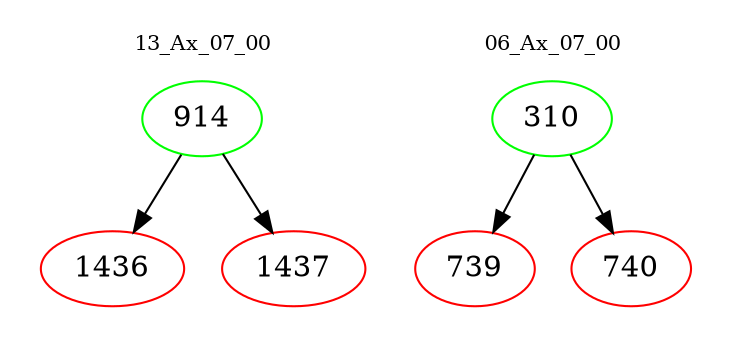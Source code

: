 digraph{
subgraph cluster_0 {
color = white
label = "13_Ax_07_00";
fontsize=10;
T0_914 [label="914", color="green"]
T0_914 -> T0_1436 [color="black"]
T0_1436 [label="1436", color="red"]
T0_914 -> T0_1437 [color="black"]
T0_1437 [label="1437", color="red"]
}
subgraph cluster_1 {
color = white
label = "06_Ax_07_00";
fontsize=10;
T1_310 [label="310", color="green"]
T1_310 -> T1_739 [color="black"]
T1_739 [label="739", color="red"]
T1_310 -> T1_740 [color="black"]
T1_740 [label="740", color="red"]
}
}
